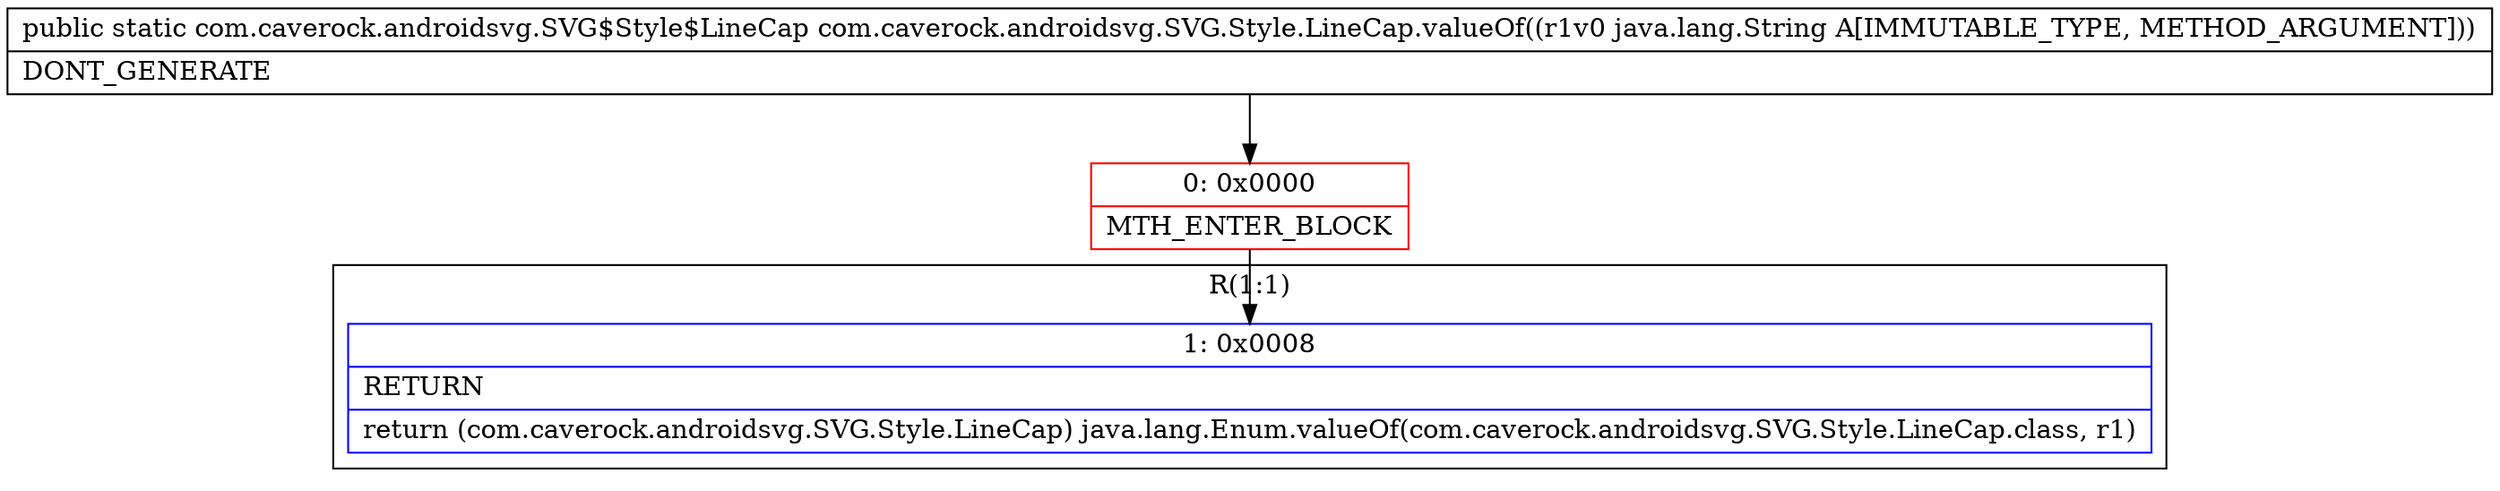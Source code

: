 digraph "CFG forcom.caverock.androidsvg.SVG.Style.LineCap.valueOf(Ljava\/lang\/String;)Lcom\/caverock\/androidsvg\/SVG$Style$LineCap;" {
subgraph cluster_Region_1886476360 {
label = "R(1:1)";
node [shape=record,color=blue];
Node_1 [shape=record,label="{1\:\ 0x0008|RETURN\l|return (com.caverock.androidsvg.SVG.Style.LineCap) java.lang.Enum.valueOf(com.caverock.androidsvg.SVG.Style.LineCap.class, r1)\l}"];
}
Node_0 [shape=record,color=red,label="{0\:\ 0x0000|MTH_ENTER_BLOCK\l}"];
MethodNode[shape=record,label="{public static com.caverock.androidsvg.SVG$Style$LineCap com.caverock.androidsvg.SVG.Style.LineCap.valueOf((r1v0 java.lang.String A[IMMUTABLE_TYPE, METHOD_ARGUMENT]))  | DONT_GENERATE\l}"];
MethodNode -> Node_0;
Node_0 -> Node_1;
}

